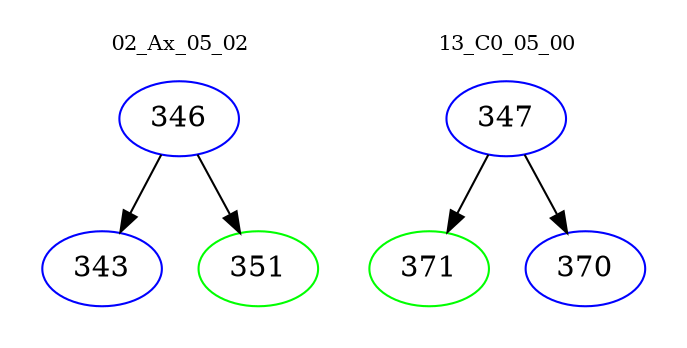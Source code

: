 digraph{
subgraph cluster_0 {
color = white
label = "02_Ax_05_02";
fontsize=10;
T0_346 [label="346", color="blue"]
T0_346 -> T0_343 [color="black"]
T0_343 [label="343", color="blue"]
T0_346 -> T0_351 [color="black"]
T0_351 [label="351", color="green"]
}
subgraph cluster_1 {
color = white
label = "13_C0_05_00";
fontsize=10;
T1_347 [label="347", color="blue"]
T1_347 -> T1_371 [color="black"]
T1_371 [label="371", color="green"]
T1_347 -> T1_370 [color="black"]
T1_370 [label="370", color="blue"]
}
}
